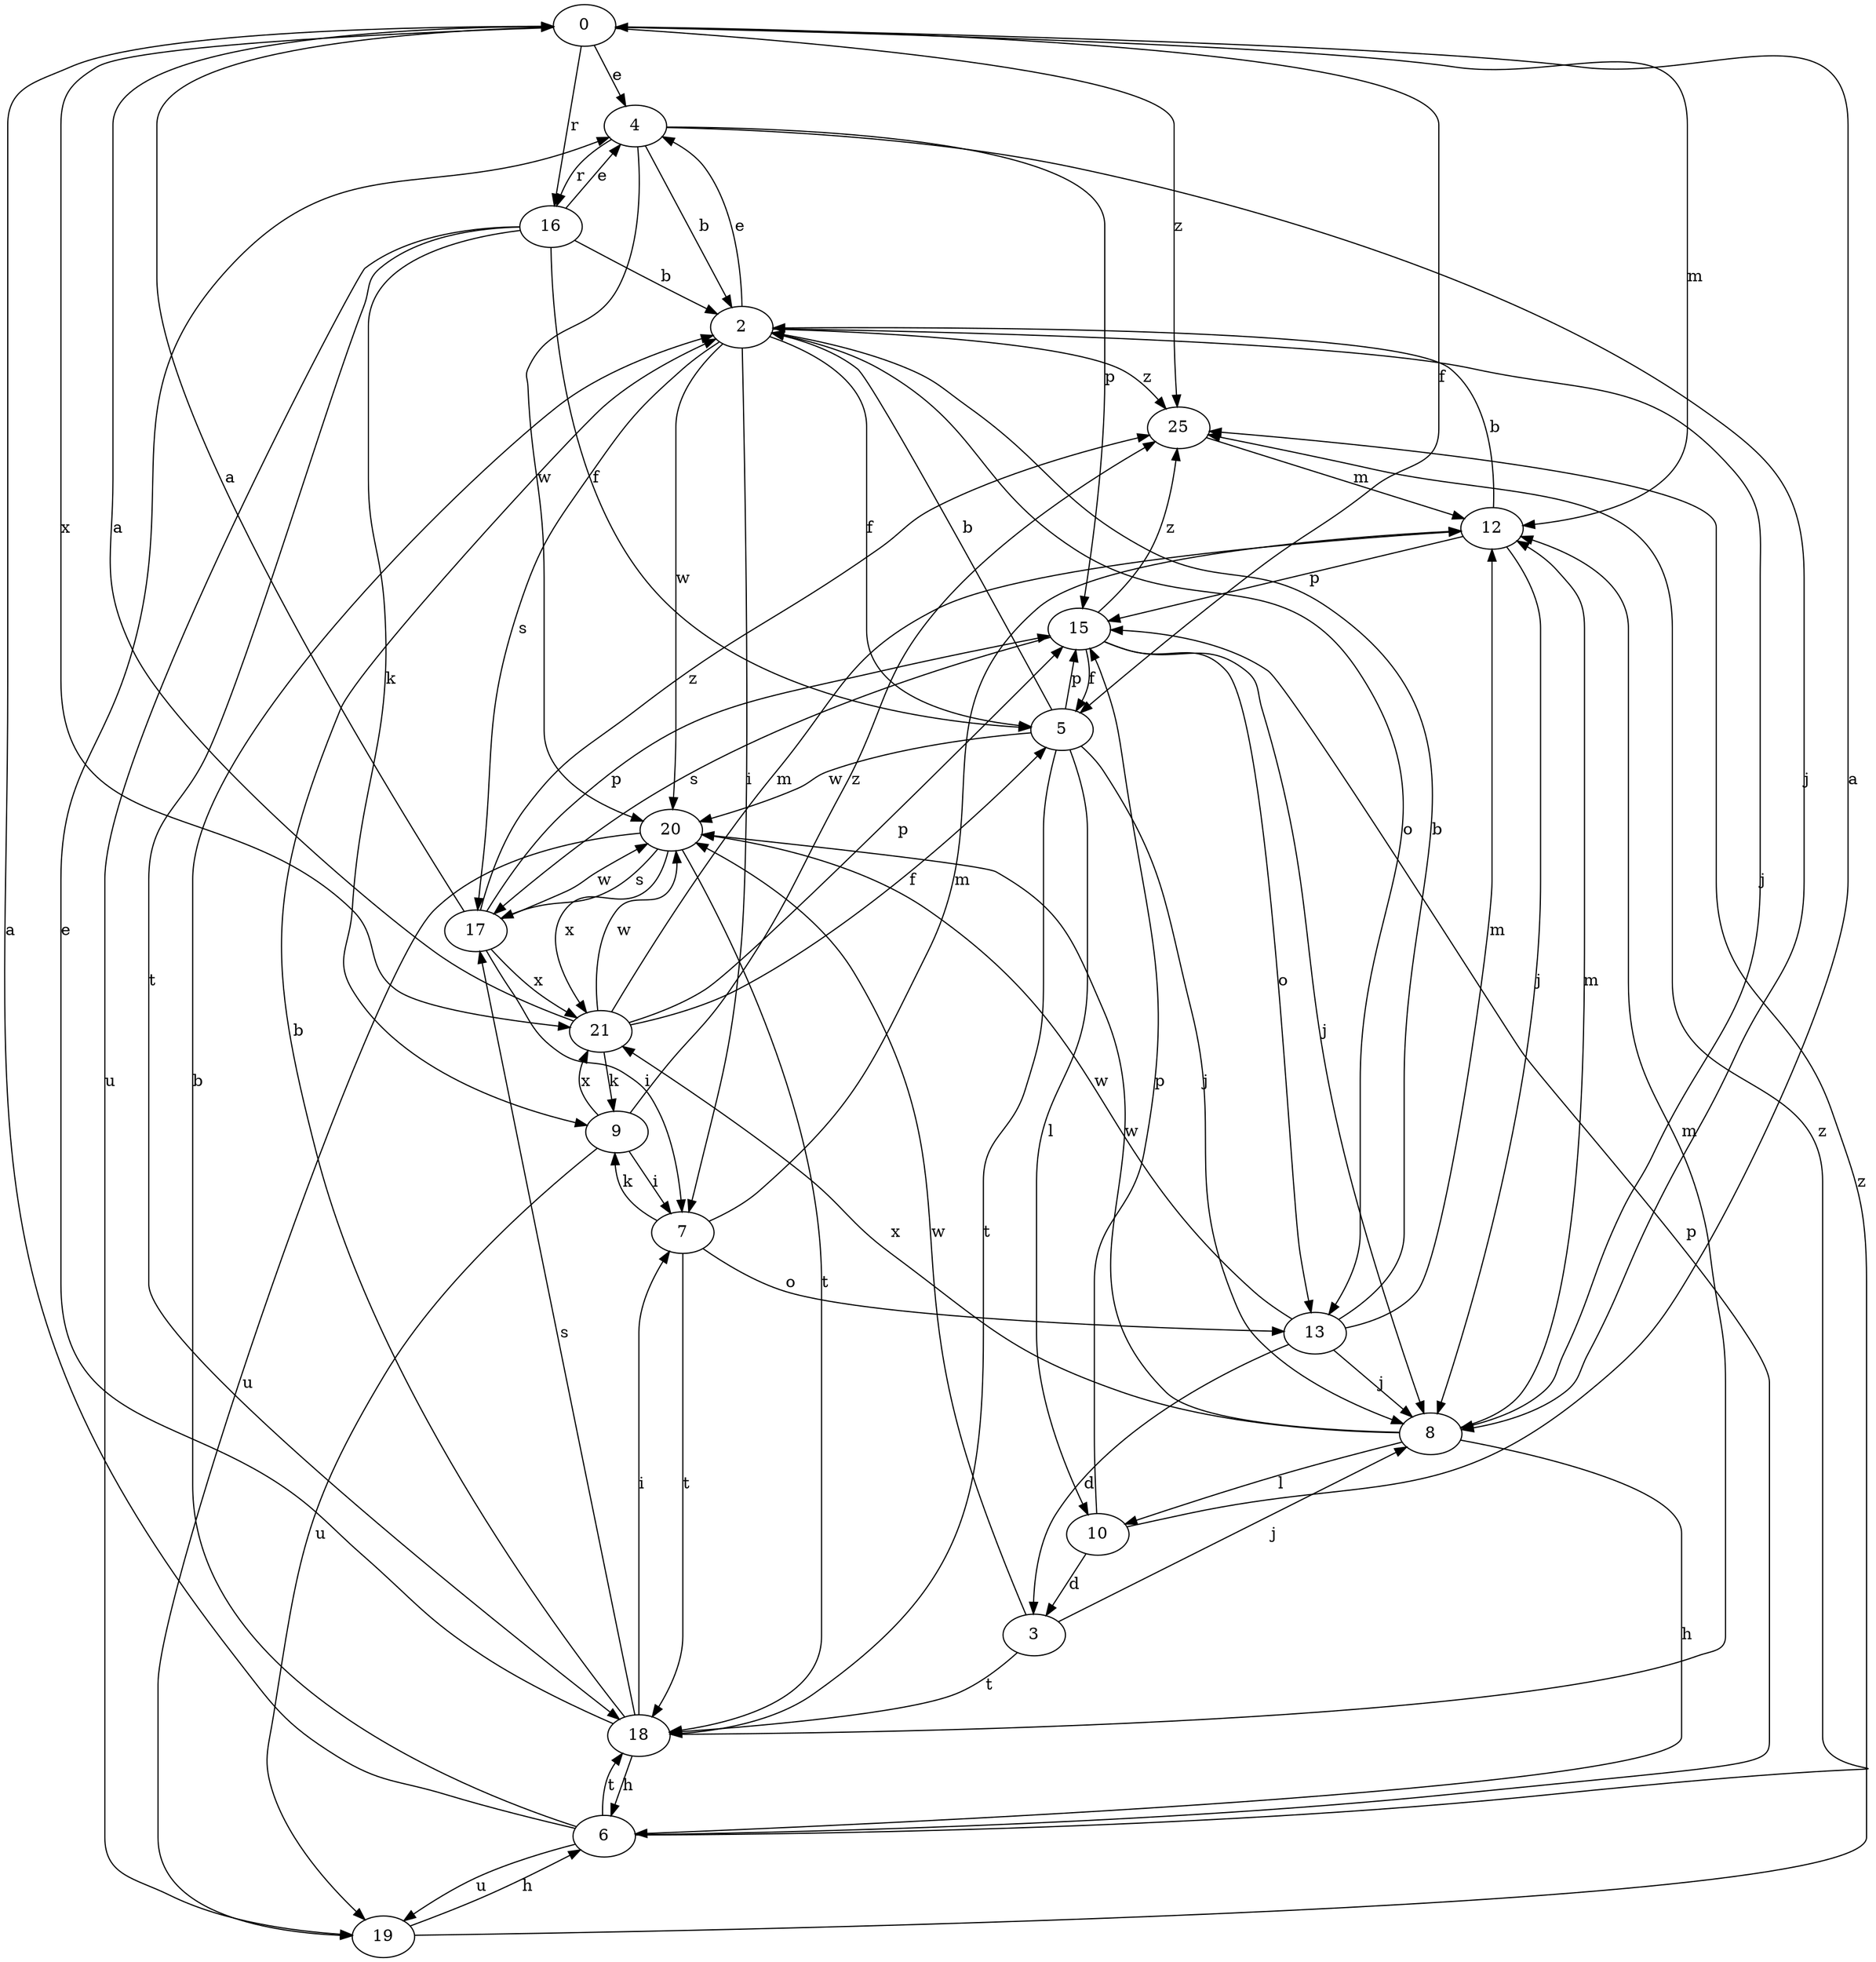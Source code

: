 strict digraph  {
0;
2;
3;
4;
5;
6;
7;
8;
9;
10;
12;
13;
15;
16;
17;
18;
19;
20;
21;
25;
0 -> 4  [label=e];
0 -> 5  [label=f];
0 -> 12  [label=m];
0 -> 16  [label=r];
0 -> 21  [label=x];
0 -> 25  [label=z];
2 -> 4  [label=e];
2 -> 5  [label=f];
2 -> 7  [label=i];
2 -> 8  [label=j];
2 -> 13  [label=o];
2 -> 17  [label=s];
2 -> 20  [label=w];
2 -> 25  [label=z];
3 -> 8  [label=j];
3 -> 18  [label=t];
3 -> 20  [label=w];
4 -> 2  [label=b];
4 -> 8  [label=j];
4 -> 15  [label=p];
4 -> 16  [label=r];
4 -> 20  [label=w];
5 -> 2  [label=b];
5 -> 8  [label=j];
5 -> 10  [label=l];
5 -> 15  [label=p];
5 -> 18  [label=t];
5 -> 20  [label=w];
6 -> 0  [label=a];
6 -> 2  [label=b];
6 -> 15  [label=p];
6 -> 18  [label=t];
6 -> 19  [label=u];
6 -> 25  [label=z];
7 -> 9  [label=k];
7 -> 12  [label=m];
7 -> 13  [label=o];
7 -> 18  [label=t];
8 -> 6  [label=h];
8 -> 10  [label=l];
8 -> 12  [label=m];
8 -> 20  [label=w];
8 -> 21  [label=x];
9 -> 7  [label=i];
9 -> 19  [label=u];
9 -> 21  [label=x];
9 -> 25  [label=z];
10 -> 0  [label=a];
10 -> 3  [label=d];
10 -> 15  [label=p];
12 -> 2  [label=b];
12 -> 8  [label=j];
12 -> 15  [label=p];
13 -> 2  [label=b];
13 -> 3  [label=d];
13 -> 8  [label=j];
13 -> 12  [label=m];
13 -> 20  [label=w];
15 -> 5  [label=f];
15 -> 8  [label=j];
15 -> 13  [label=o];
15 -> 17  [label=s];
15 -> 25  [label=z];
16 -> 2  [label=b];
16 -> 4  [label=e];
16 -> 5  [label=f];
16 -> 9  [label=k];
16 -> 18  [label=t];
16 -> 19  [label=u];
17 -> 0  [label=a];
17 -> 7  [label=i];
17 -> 15  [label=p];
17 -> 20  [label=w];
17 -> 21  [label=x];
17 -> 25  [label=z];
18 -> 2  [label=b];
18 -> 4  [label=e];
18 -> 6  [label=h];
18 -> 7  [label=i];
18 -> 12  [label=m];
18 -> 17  [label=s];
19 -> 6  [label=h];
19 -> 25  [label=z];
20 -> 17  [label=s];
20 -> 18  [label=t];
20 -> 19  [label=u];
20 -> 21  [label=x];
21 -> 0  [label=a];
21 -> 5  [label=f];
21 -> 9  [label=k];
21 -> 12  [label=m];
21 -> 15  [label=p];
21 -> 20  [label=w];
25 -> 12  [label=m];
}
